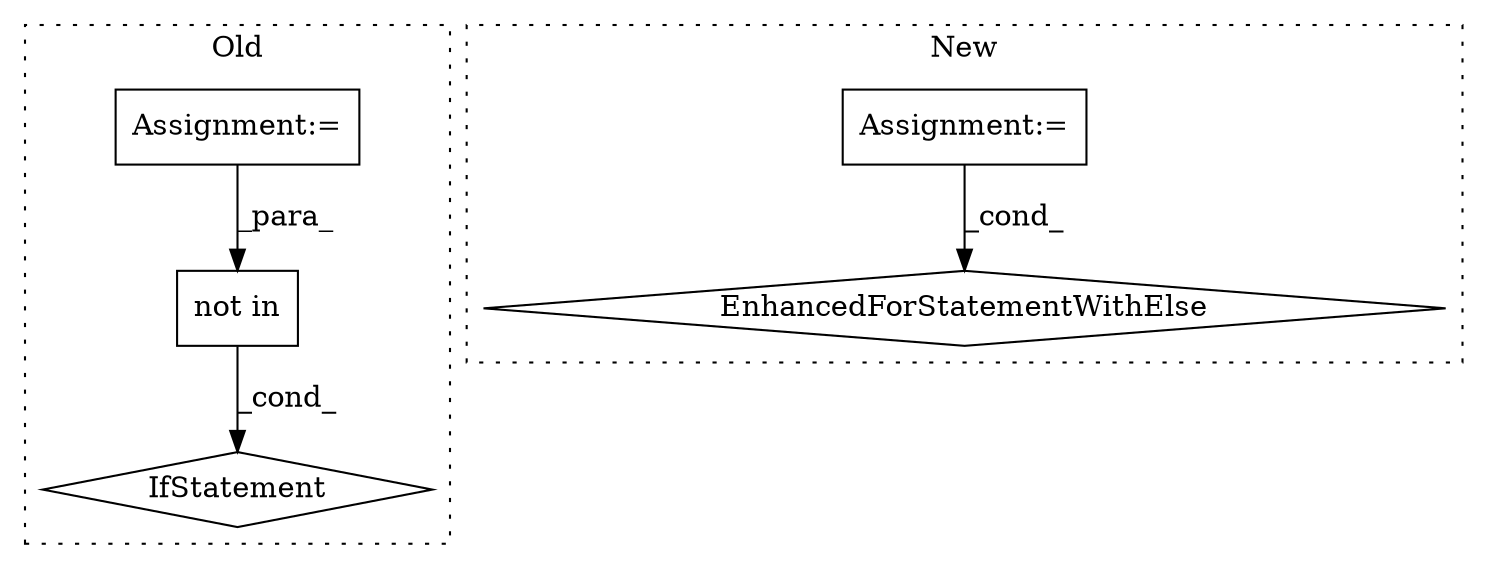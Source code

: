 digraph G {
subgraph cluster0 {
1 [label="not in" a="108" s="1310" l="31" shape="box"];
4 [label="Assignment:=" a="7" s="1135" l="2" shape="box"];
5 [label="IfStatement" a="25" s="1300,1341" l="10,2" shape="diamond"];
label = "Old";
style="dotted";
}
subgraph cluster1 {
2 [label="EnhancedForStatementWithElse" a="115" s="1046,1128" l="57,88" shape="diamond"];
3 [label="Assignment:=" a="7" s="1046,1128" l="57,88" shape="box"];
label = "New";
style="dotted";
}
1 -> 5 [label="_cond_"];
3 -> 2 [label="_cond_"];
4 -> 1 [label="_para_"];
}
